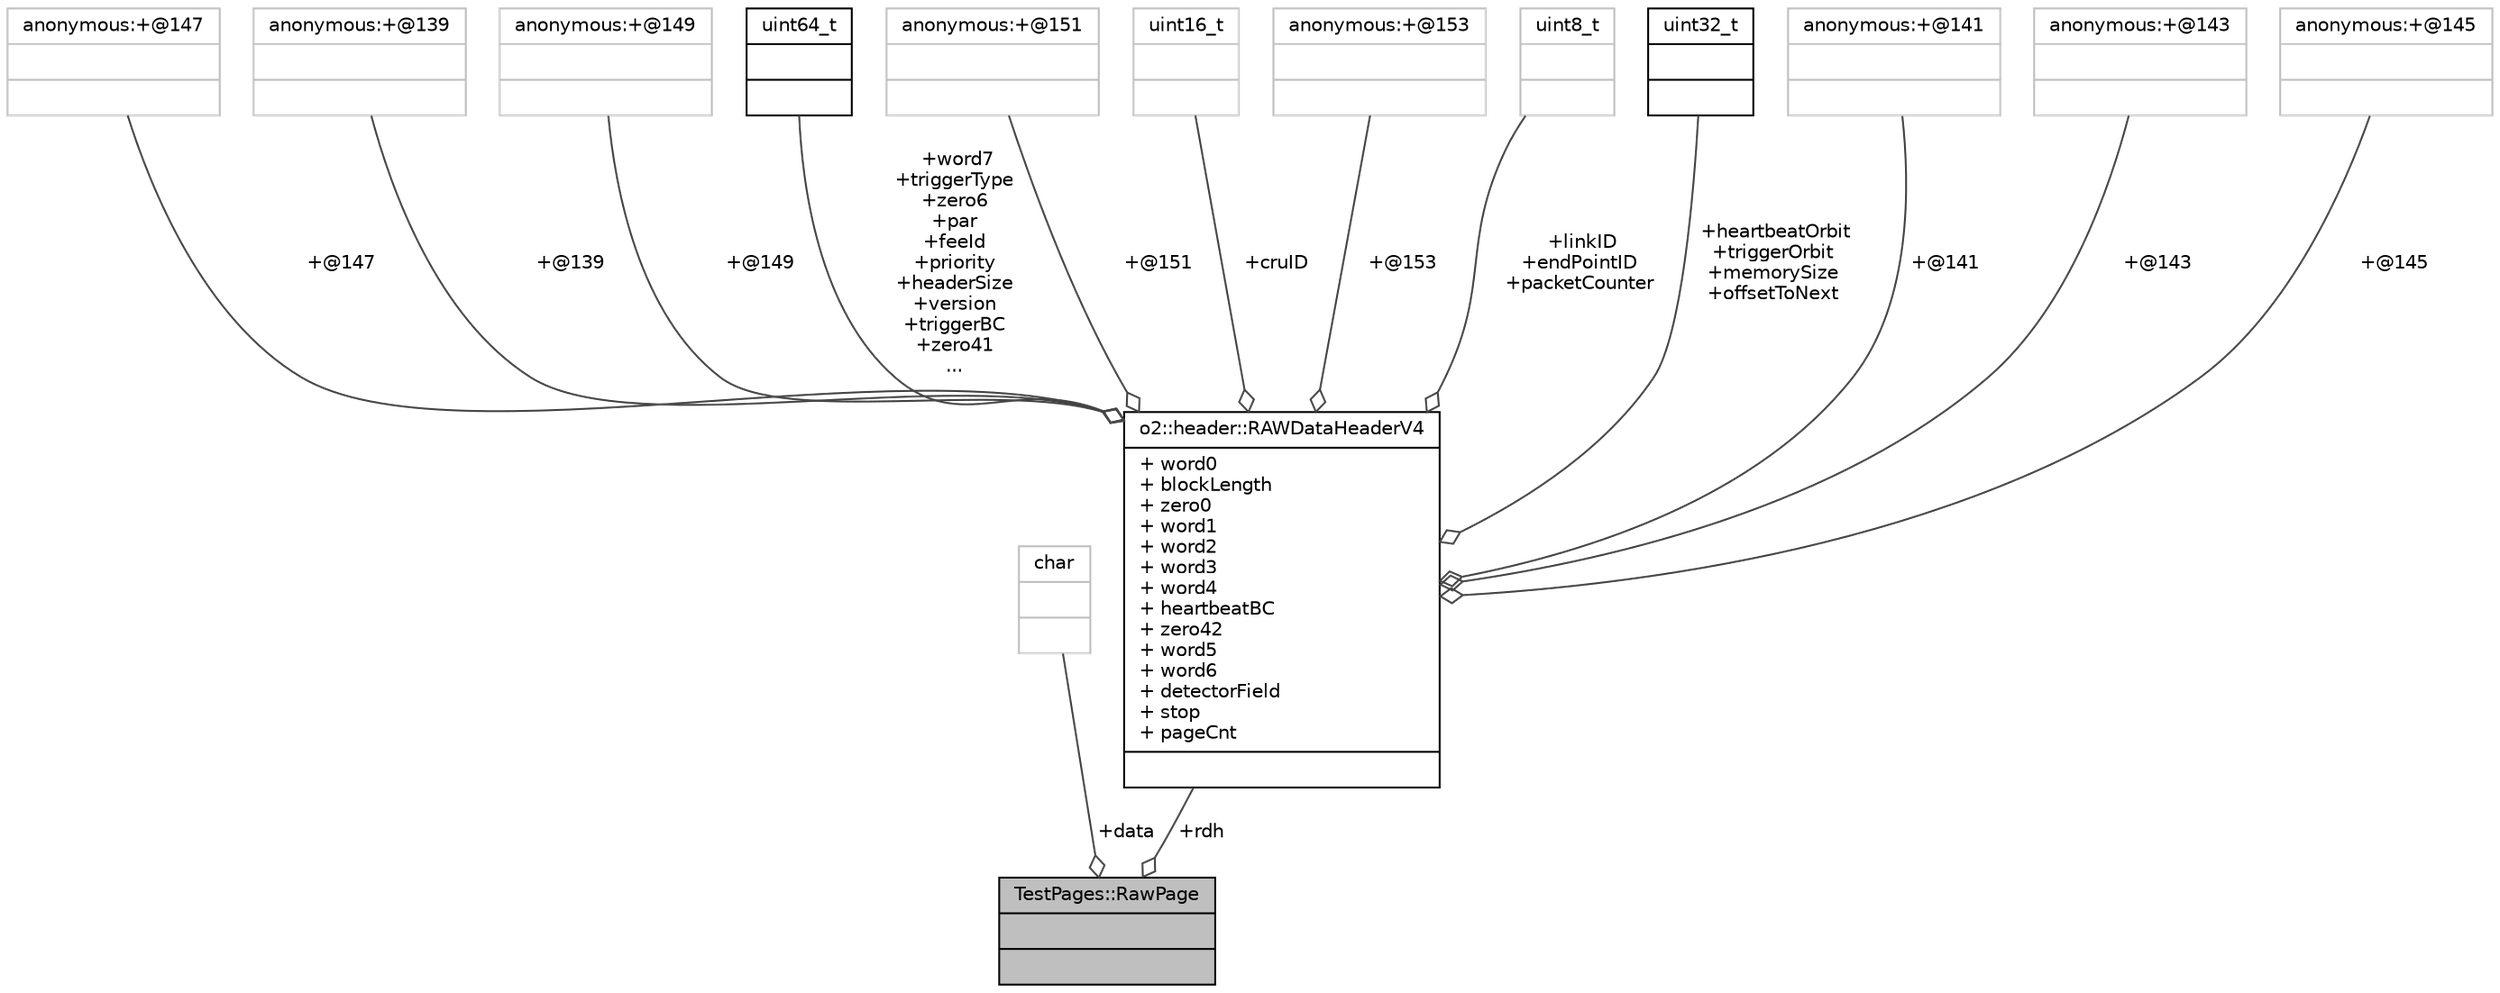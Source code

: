 digraph "TestPages::RawPage"
{
 // INTERACTIVE_SVG=YES
  bgcolor="transparent";
  edge [fontname="Helvetica",fontsize="10",labelfontname="Helvetica",labelfontsize="10"];
  node [fontname="Helvetica",fontsize="10",shape=record];
  Node1 [label="{TestPages::RawPage\n||}",height=0.2,width=0.4,color="black", fillcolor="grey75", style="filled", fontcolor="black"];
  Node2 -> Node1 [color="grey25",fontsize="10",style="solid",label=" +data" ,arrowhead="odiamond",fontname="Helvetica"];
  Node2 [label="{char\n||}",height=0.2,width=0.4,color="grey75"];
  Node3 -> Node1 [color="grey25",fontsize="10",style="solid",label=" +rdh" ,arrowhead="odiamond",fontname="Helvetica"];
  Node3 [label="{o2::header::RAWDataHeaderV4\n|+ word0\l+ blockLength\l+ zero0\l+ word1\l+ word2\l+ word3\l+ word4\l+ heartbeatBC\l+ zero42\l+ word5\l+ word6\l+ detectorField\l+ stop\l+ pageCnt\l|}",height=0.2,width=0.4,color="black",URL="$d8/d47/structo2_1_1header_1_1RAWDataHeaderV4.html"];
  Node4 -> Node3 [color="grey25",fontsize="10",style="solid",label=" +@147" ,arrowhead="odiamond",fontname="Helvetica"];
  Node4 [label="{anonymous:+@147\n||}",height=0.2,width=0.4,color="grey75"];
  Node5 -> Node3 [color="grey25",fontsize="10",style="solid",label=" +@139" ,arrowhead="odiamond",fontname="Helvetica"];
  Node5 [label="{anonymous:+@139\n||}",height=0.2,width=0.4,color="grey75"];
  Node6 -> Node3 [color="grey25",fontsize="10",style="solid",label=" +@149" ,arrowhead="odiamond",fontname="Helvetica"];
  Node6 [label="{anonymous:+@149\n||}",height=0.2,width=0.4,color="grey75"];
  Node7 -> Node3 [color="grey25",fontsize="10",style="solid",label=" +word7\n+triggerType\n+zero6\n+par\n+feeId\n+priority\n+headerSize\n+version\n+triggerBC\n+zero41\n..." ,arrowhead="odiamond",fontname="Helvetica"];
  Node7 [label="{uint64_t\n||}",height=0.2,width=0.4,color="black",URL="$d6/d30/classuint64__t.html"];
  Node8 -> Node3 [color="grey25",fontsize="10",style="solid",label=" +@151" ,arrowhead="odiamond",fontname="Helvetica"];
  Node8 [label="{anonymous:+@151\n||}",height=0.2,width=0.4,color="grey75"];
  Node9 -> Node3 [color="grey25",fontsize="10",style="solid",label=" +cruID" ,arrowhead="odiamond",fontname="Helvetica"];
  Node9 [label="{uint16_t\n||}",height=0.2,width=0.4,color="grey75"];
  Node10 -> Node3 [color="grey25",fontsize="10",style="solid",label=" +@153" ,arrowhead="odiamond",fontname="Helvetica"];
  Node10 [label="{anonymous:+@153\n||}",height=0.2,width=0.4,color="grey75"];
  Node11 -> Node3 [color="grey25",fontsize="10",style="solid",label=" +linkID\n+endPointID\n+packetCounter" ,arrowhead="odiamond",fontname="Helvetica"];
  Node11 [label="{uint8_t\n||}",height=0.2,width=0.4,color="grey75"];
  Node12 -> Node3 [color="grey25",fontsize="10",style="solid",label=" +heartbeatOrbit\n+triggerOrbit\n+memorySize\n+offsetToNext" ,arrowhead="odiamond",fontname="Helvetica"];
  Node12 [label="{uint32_t\n||}",height=0.2,width=0.4,color="black",URL="$d3/d87/classuint32__t.html"];
  Node13 -> Node3 [color="grey25",fontsize="10",style="solid",label=" +@141" ,arrowhead="odiamond",fontname="Helvetica"];
  Node13 [label="{anonymous:+@141\n||}",height=0.2,width=0.4,color="grey75"];
  Node14 -> Node3 [color="grey25",fontsize="10",style="solid",label=" +@143" ,arrowhead="odiamond",fontname="Helvetica"];
  Node14 [label="{anonymous:+@143\n||}",height=0.2,width=0.4,color="grey75"];
  Node15 -> Node3 [color="grey25",fontsize="10",style="solid",label=" +@145" ,arrowhead="odiamond",fontname="Helvetica"];
  Node15 [label="{anonymous:+@145\n||}",height=0.2,width=0.4,color="grey75"];
}
